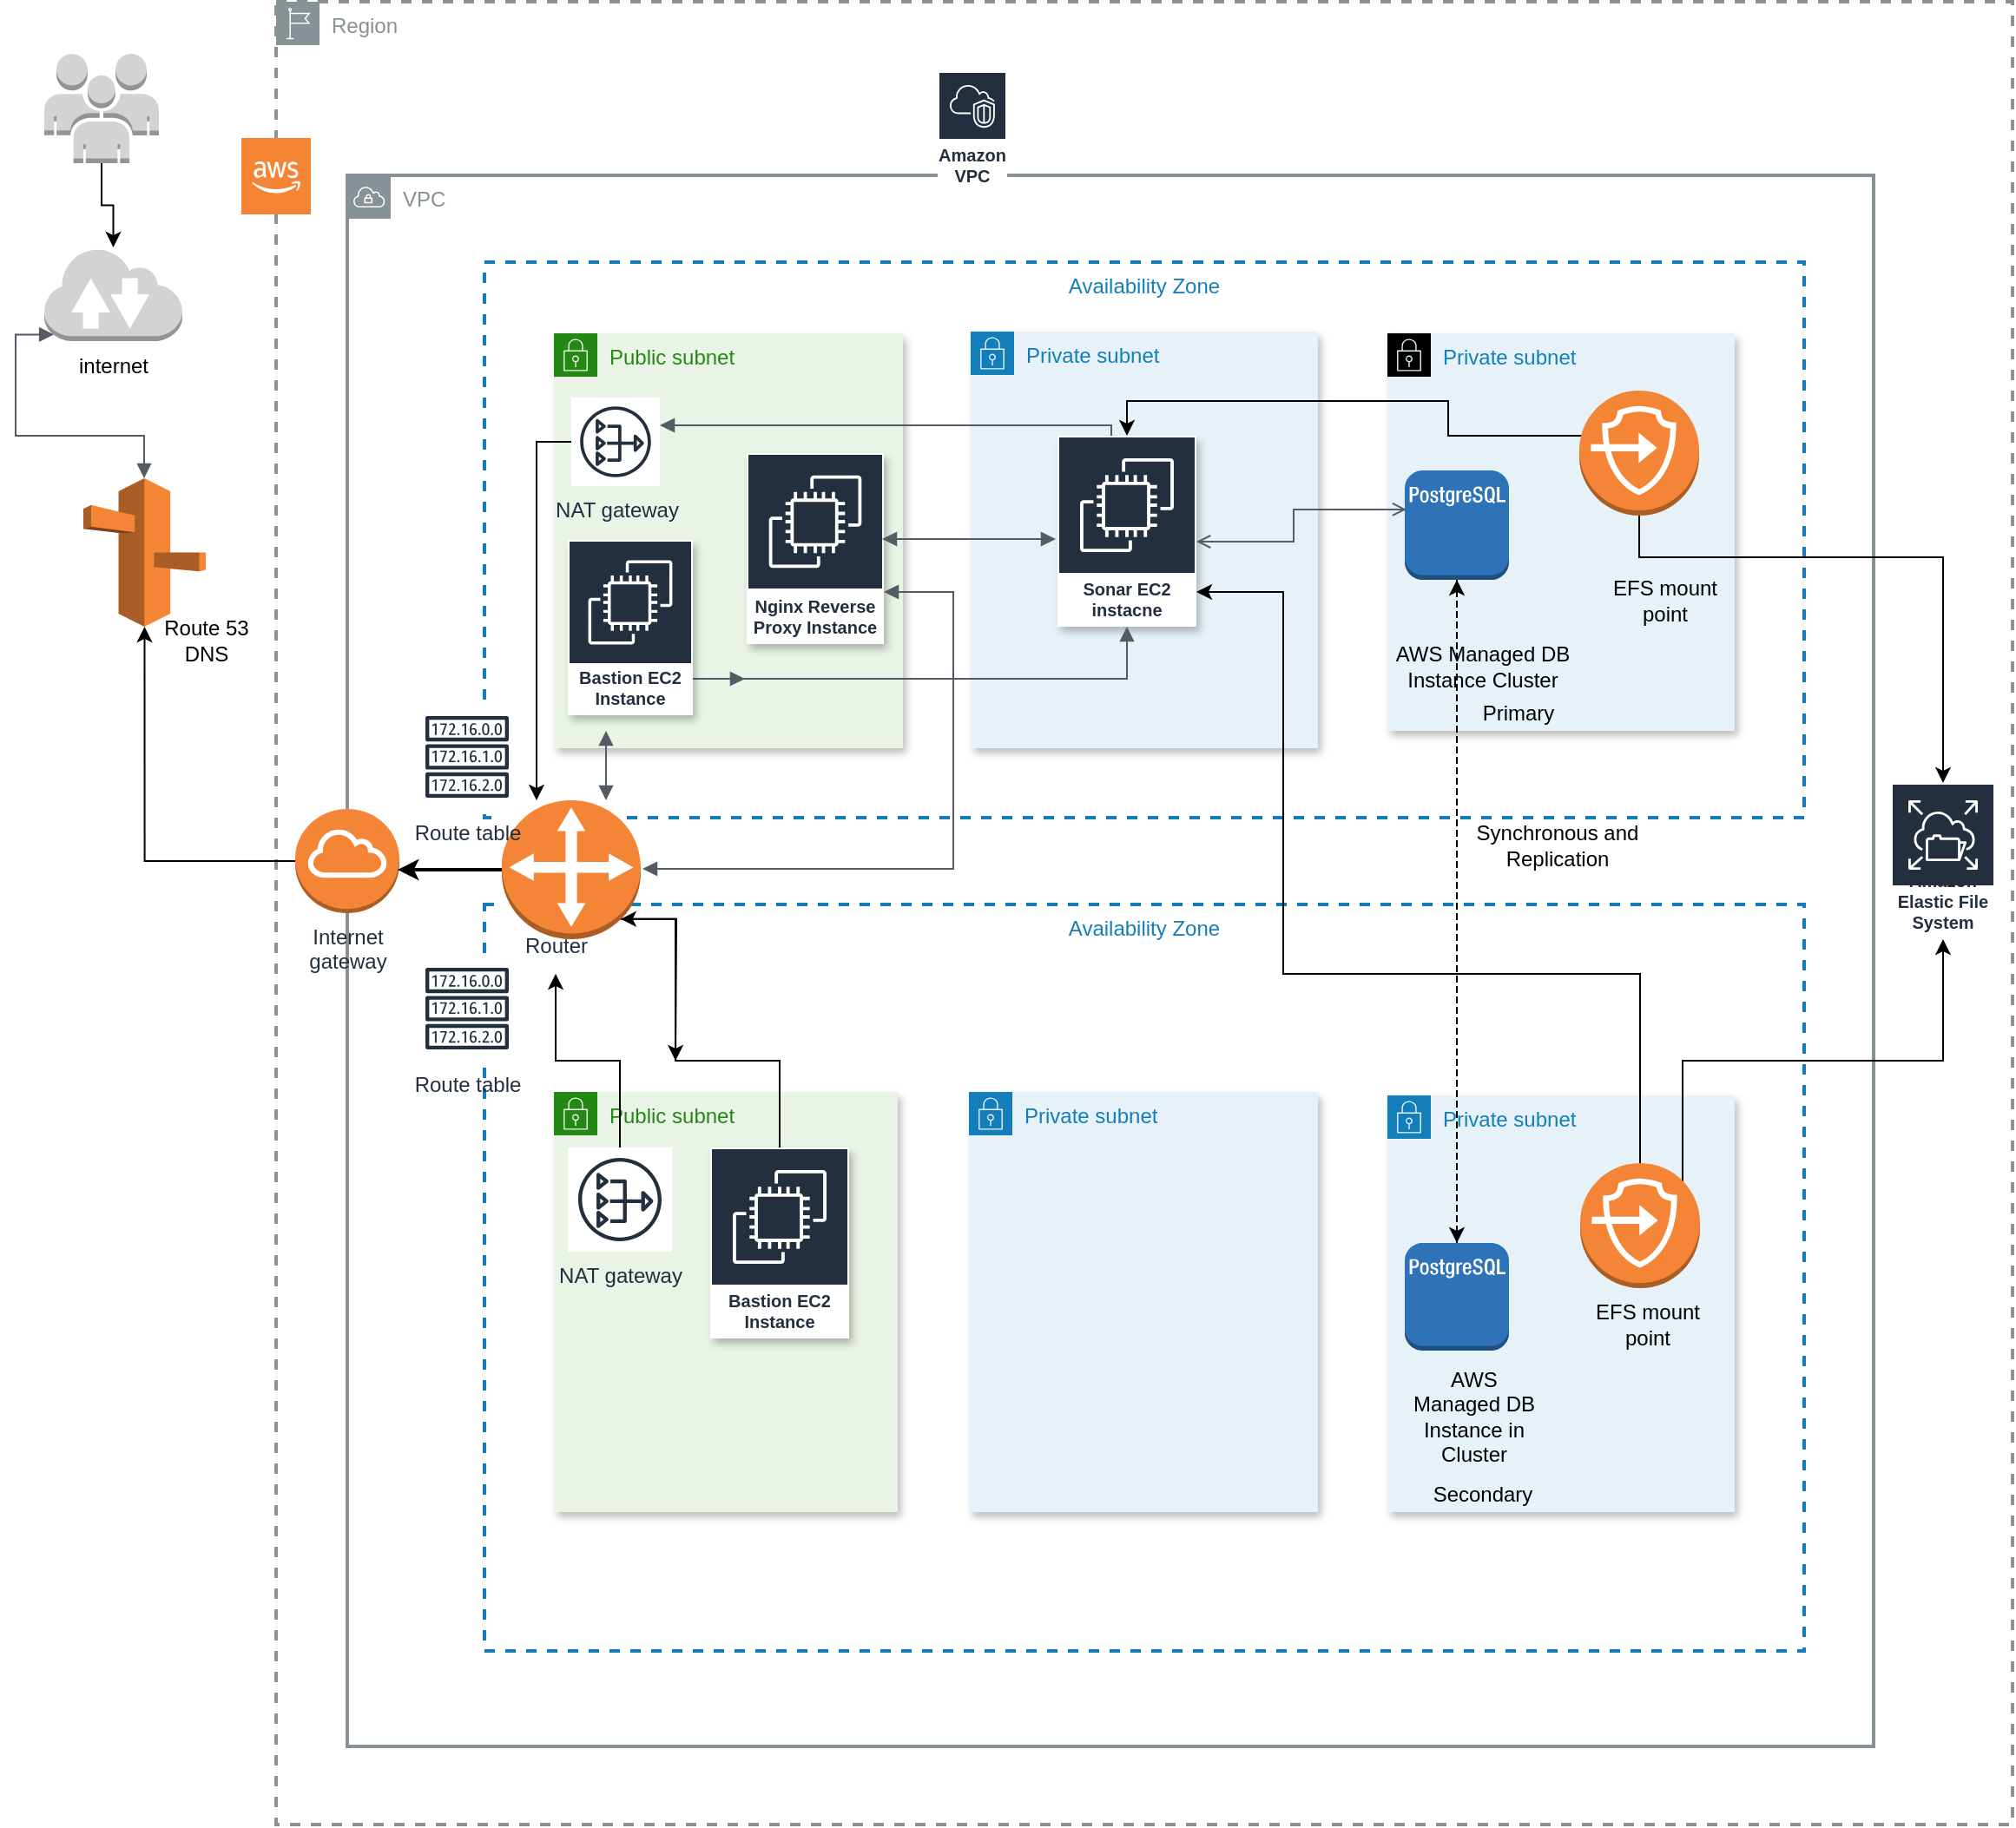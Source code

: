 <mxfile version="10.6.8" type="device"><diagram id="PAJFEWw8Y4S1fJypTCF1" name="Page-1"><mxGraphModel dx="1690" dy="484" grid="1" gridSize="10" guides="1" tooltips="1" connect="1" arrows="1" fold="1" page="1" pageScale="1" pageWidth="850" pageHeight="1100" math="0" shadow="0"><root><mxCell id="0"/><mxCell id="1" parent="0"/><mxCell id="mOAL8eo5iS4zldXSdfOo-4" value="Region" style="outlineConnect=0;gradientColor=none;html=1;whiteSpace=wrap;fontSize=12;fontStyle=0;shape=mxgraph.aws4.group;grIcon=mxgraph.aws4.group_region;strokeColor=#879196;fillColor=none;verticalAlign=top;align=left;spacingLeft=30;fontColor=#879196;dashed=1;strokeWidth=2;" parent="1" vertex="1"><mxGeometry x="40" y="10" width="1000" height="1050" as="geometry"/></mxCell><mxCell id="mOAL8eo5iS4zldXSdfOo-6" value="VPC" style="outlineConnect=0;gradientColor=none;html=1;whiteSpace=wrap;fontSize=12;fontStyle=0;shape=mxgraph.aws4.group;grIcon=mxgraph.aws4.group_vpc;strokeColor=#879196;fillColor=none;verticalAlign=top;align=left;spacingLeft=30;fontColor=#879196;dashed=0;strokeWidth=2;" parent="1" vertex="1"><mxGeometry x="81" y="110" width="879" height="905" as="geometry"/></mxCell><mxCell id="mOAL8eo5iS4zldXSdfOo-12" value="Availability Zone" style="fillColor=none;strokeColor=#147EBA;dashed=1;verticalAlign=top;fontStyle=0;fontColor=#147EBA;strokeWidth=2;" parent="1" vertex="1"><mxGeometry x="160" y="160" width="760" height="320" as="geometry"/></mxCell><mxCell id="mOAL8eo5iS4zldXSdfOo-13" value="Availability Zone" style="fillColor=none;strokeColor=#147EBA;dashed=1;verticalAlign=top;fontStyle=0;fontColor=#147EBA;strokeWidth=2;" parent="1" vertex="1"><mxGeometry x="160" y="530" width="760" height="430" as="geometry"/></mxCell><mxCell id="mOAL8eo5iS4zldXSdfOo-33" value="Private subnet" style="points=[[0,0],[0.25,0],[0.5,0],[0.75,0],[1,0],[1,0.25],[1,0.5],[1,0.75],[1,1],[0.75,1],[0.5,1],[0.25,1],[0,1],[0,0.75],[0,0.5],[0,0.25]];outlineConnect=0;gradientColor=none;html=1;whiteSpace=wrap;fontSize=12;fontStyle=0;shape=mxgraph.aws4.group;grIcon=mxgraph.aws4.group_security_group;grStroke=0;strokeColor=#147EBA;fillColor=#E6F2F8;verticalAlign=top;align=left;spacingLeft=30;fontColor=#147EBA;dashed=0;shadow=1;" parent="1" vertex="1"><mxGeometry x="439" y="638" width="201" height="242" as="geometry"/></mxCell><mxCell id="mOAL8eo5iS4zldXSdfOo-35" value="Public subnet" style="points=[[0,0],[0.25,0],[0.5,0],[0.75,0],[1,0],[1,0.25],[1,0.5],[1,0.75],[1,1],[0.75,1],[0.5,1],[0.25,1],[0,1],[0,0.75],[0,0.5],[0,0.25]];outlineConnect=0;gradientColor=none;html=1;whiteSpace=wrap;fontSize=12;fontStyle=0;shape=mxgraph.aws4.group;grIcon=mxgraph.aws4.group_security_group;grStroke=0;strokeColor=#248814;fillColor=#E9F3E6;verticalAlign=top;align=left;spacingLeft=30;fontColor=#248814;dashed=0;shadow=1;" parent="1" vertex="1"><mxGeometry x="200" y="638" width="198" height="242" as="geometry"/></mxCell><mxCell id="mOAL8eo5iS4zldXSdfOo-36" value="Public subnet" style="points=[[0,0],[0.25,0],[0.5,0],[0.75,0],[1,0],[1,0.25],[1,0.5],[1,0.75],[1,1],[0.75,1],[0.5,1],[0.25,1],[0,1],[0,0.75],[0,0.5],[0,0.25]];outlineConnect=0;gradientColor=none;html=1;whiteSpace=wrap;fontSize=12;fontStyle=0;shape=mxgraph.aws4.group;grIcon=mxgraph.aws4.group_security_group;grStroke=0;strokeColor=#248814;fillColor=#E9F3E6;verticalAlign=top;align=left;spacingLeft=30;fontColor=#248814;dashed=0;shadow=1;" parent="1" vertex="1"><mxGeometry x="200" y="201" width="201" height="239" as="geometry"/></mxCell><mxCell id="mOAL8eo5iS4zldXSdfOo-38" value="Private subnet" style="points=[[0,0],[0.25,0],[0.5,0],[0.75,0],[1,0],[1,0.25],[1,0.5],[1,0.75],[1,1],[0.75,1],[0.5,1],[0.25,1],[0,1],[0,0.75],[0,0.5],[0,0.25]];outlineConnect=0;gradientColor=none;html=1;whiteSpace=wrap;fontSize=12;fontStyle=0;shape=mxgraph.aws4.group;grIcon=mxgraph.aws4.group_security_group;grStroke=0;strokeColor=none;fillColor=#E6F2F8;verticalAlign=top;align=left;spacingLeft=30;fontColor=#147EBA;dashed=0;shadow=1;" parent="1" vertex="1"><mxGeometry x="680" y="201" width="200" height="229" as="geometry"/></mxCell><mxCell id="mOAL8eo5iS4zldXSdfOo-39" value="Private subnet" style="points=[[0,0],[0.25,0],[0.5,0],[0.75,0],[1,0],[1,0.25],[1,0.5],[1,0.75],[1,1],[0.75,1],[0.5,1],[0.25,1],[0,1],[0,0.75],[0,0.5],[0,0.25]];outlineConnect=0;gradientColor=none;html=1;whiteSpace=wrap;fontSize=12;fontStyle=0;shape=mxgraph.aws4.group;grIcon=mxgraph.aws4.group_security_group;grStroke=0;strokeColor=#147EBA;fillColor=#E6F2F8;verticalAlign=top;align=left;spacingLeft=30;fontColor=#147EBA;dashed=0;shadow=1;" parent="1" vertex="1"><mxGeometry x="440" y="200" width="200" height="240" as="geometry"/></mxCell><mxCell id="mOAL8eo5iS4zldXSdfOo-40" value="Private subnet" style="points=[[0,0],[0.25,0],[0.5,0],[0.75,0],[1,0],[1,0.25],[1,0.5],[1,0.75],[1,1],[0.75,1],[0.5,1],[0.25,1],[0,1],[0,0.75],[0,0.5],[0,0.25]];outlineConnect=0;gradientColor=none;html=1;whiteSpace=wrap;fontSize=12;fontStyle=0;shape=mxgraph.aws4.group;grIcon=mxgraph.aws4.group_security_group;grStroke=0;strokeColor=#147EBA;fillColor=#E6F2F8;verticalAlign=top;align=left;spacingLeft=30;fontColor=#147EBA;dashed=0;shadow=1;" parent="1" vertex="1"><mxGeometry x="680" y="640" width="200" height="240" as="geometry"/></mxCell><mxCell id="mOAL8eo5iS4zldXSdfOo-41" value="" style="outlineConnect=0;dashed=0;verticalLabelPosition=bottom;verticalAlign=top;align=center;html=1;shape=mxgraph.aws3.cloud_2;fillColor=#F58534;gradientColor=none;" parent="1" vertex="1"><mxGeometry x="20" y="88.5" width="40" height="44" as="geometry"/></mxCell><mxCell id="mOAL8eo5iS4zldXSdfOo-43" value="Internet&#10;gateway" style="outlineConnect=0;fontColor=#232F3E;gradientColor=none;strokeColor=#232F3E;fillColor=#ffffff;dashed=0;verticalLabelPosition=bottom;verticalAlign=top;align=center;html=1;fontSize=12;fontStyle=0;aspect=fixed;shape=mxgraph.aws4.resourceIcon;resIcon=mxgraph.aws4.internet_gateway;" parent="1" vertex="1"><mxGeometry x="51" y="475" width="60" height="60" as="geometry"/></mxCell><mxCell id="0wr5PAol2j56ETpaUhNL-114" style="edgeStyle=orthogonalEdgeStyle;rounded=0;orthogonalLoop=1;jettySize=auto;html=1;entryX=0.5;entryY=1;entryDx=0;entryDy=0;entryPerimeter=0;strokeWidth=1;" edge="1" parent="1" source="mOAL8eo5iS4zldXSdfOo-47" target="0wr5PAol2j56ETpaUhNL-113"><mxGeometry relative="1" as="geometry"/></mxCell><mxCell id="mOAL8eo5iS4zldXSdfOo-47" value="" style="outlineConnect=0;dashed=0;verticalLabelPosition=bottom;verticalAlign=top;align=center;html=1;shape=mxgraph.aws3.internet_gateway;fillColor=#F58536;gradientColor=none;" parent="1" vertex="1"><mxGeometry x="51" y="475" width="60" height="60" as="geometry"/></mxCell><mxCell id="mOAL8eo5iS4zldXSdfOo-49" value="Amazon VPC" style="outlineConnect=0;fontColor=#232F3E;gradientColor=none;strokeColor=#ffffff;fillColor=#232F3E;dashed=0;verticalLabelPosition=middle;verticalAlign=bottom;align=center;html=1;whiteSpace=wrap;fontSize=10;fontStyle=1;spacing=3;shape=mxgraph.aws4.productIcon;prIcon=mxgraph.aws4.vpc;" parent="1" vertex="1"><mxGeometry x="421" y="50" width="40" height="70" as="geometry"/></mxCell><mxCell id="0wr5PAol2j56ETpaUhNL-76" style="edgeStyle=orthogonalEdgeStyle;rounded=0;orthogonalLoop=1;jettySize=auto;html=1;strokeWidth=1;" edge="1" parent="1" source="mOAL8eo5iS4zldXSdfOo-51"><mxGeometry relative="1" as="geometry"><mxPoint x="201" y="570" as="targetPoint"/><Array as="points"><mxPoint x="238" y="620"/><mxPoint x="201" y="620"/></Array></mxGeometry></mxCell><mxCell id="mOAL8eo5iS4zldXSdfOo-51" value="NAT gateway" style="outlineConnect=0;fontColor=#232F3E;gradientColor=none;strokeColor=#232F3E;fillColor=#ffffff;dashed=0;verticalLabelPosition=bottom;verticalAlign=top;align=center;html=1;fontSize=12;fontStyle=0;aspect=fixed;shape=mxgraph.aws4.resourceIcon;resIcon=mxgraph.aws4.nat_gateway;" parent="1" vertex="1"><mxGeometry x="208" y="670" width="60" height="60" as="geometry"/></mxCell><mxCell id="0wr5PAol2j56ETpaUhNL-68" style="edgeStyle=orthogonalEdgeStyle;rounded=0;orthogonalLoop=1;jettySize=auto;html=1;strokeWidth=1;" edge="1" parent="1" source="mOAL8eo5iS4zldXSdfOo-52" target="mOAL8eo5iS4zldXSdfOo-55"><mxGeometry relative="1" as="geometry"><Array as="points"><mxPoint x="190" y="264"/></Array></mxGeometry></mxCell><mxCell id="mOAL8eo5iS4zldXSdfOo-52" value="NAT gateway" style="outlineConnect=0;fontColor=#232F3E;gradientColor=none;strokeColor=#232F3E;fillColor=#ffffff;dashed=0;verticalLabelPosition=bottom;verticalAlign=top;align=center;html=1;fontSize=12;fontStyle=0;aspect=fixed;shape=mxgraph.aws4.resourceIcon;resIcon=mxgraph.aws4.nat_gateway;" parent="1" vertex="1"><mxGeometry x="210" y="238" width="51" height="51" as="geometry"/></mxCell><mxCell id="mOAL8eo5iS4zldXSdfOo-55" value="Router" style="outlineConnect=0;fontColor=#232F3E;gradientColor=none;strokeColor=#232F3E;fillColor=#ffffff;dashed=0;verticalLabelPosition=bottom;verticalAlign=top;align=center;html=1;fontSize=12;fontStyle=0;aspect=fixed;shape=mxgraph.aws4.resourceIcon;resIcon=mxgraph.aws4.router;" parent="1" vertex="1"><mxGeometry x="165.5" y="470" width="70" height="70" as="geometry"/></mxCell><mxCell id="0wr5PAol2j56ETpaUhNL-59" style="edgeStyle=orthogonalEdgeStyle;rounded=0;orthogonalLoop=1;jettySize=auto;html=1;exitX=0;exitY=0.5;exitDx=0;exitDy=0;exitPerimeter=0;entryX=0.983;entryY=0.583;entryDx=0;entryDy=0;entryPerimeter=0;strokeWidth=2;" edge="1" parent="1" source="mOAL8eo5iS4zldXSdfOo-56" target="mOAL8eo5iS4zldXSdfOo-43"><mxGeometry relative="1" as="geometry"/></mxCell><mxCell id="0wr5PAol2j56ETpaUhNL-89" style="edgeStyle=orthogonalEdgeStyle;rounded=0;orthogonalLoop=1;jettySize=auto;html=1;exitX=0.855;exitY=0.855;exitDx=0;exitDy=0;exitPerimeter=0;strokeWidth=1;" edge="1" parent="1" source="mOAL8eo5iS4zldXSdfOo-56"><mxGeometry relative="1" as="geometry"><mxPoint x="270" y="620" as="targetPoint"/></mxGeometry></mxCell><mxCell id="mOAL8eo5iS4zldXSdfOo-56" value="" style="outlineConnect=0;dashed=0;verticalLabelPosition=bottom;verticalAlign=top;align=center;html=1;shape=mxgraph.aws3.customer_gateway;fillColor=#F58536;gradientColor=none;" parent="1" vertex="1"><mxGeometry x="170" y="470" width="80" height="80" as="geometry"/></mxCell><mxCell id="mOAL8eo5iS4zldXSdfOo-67" value="" style="edgeStyle=orthogonalEdgeStyle;rounded=0;orthogonalLoop=1;jettySize=auto;html=1;dashed=1;horizontal=1;" parent="1" source="mOAL8eo5iS4zldXSdfOo-57" target="mOAL8eo5iS4zldXSdfOo-58" edge="1"><mxGeometry relative="1" as="geometry"><mxPoint x="750" y="590" as="targetPoint"/></mxGeometry></mxCell><mxCell id="mOAL8eo5iS4zldXSdfOo-57" value="" style="outlineConnect=0;dashed=1;verticalLabelPosition=bottom;verticalAlign=top;align=center;html=1;shape=mxgraph.aws3.postgre_sql_instance;fillColor=#2E73B8;gradientColor=none;" parent="1" vertex="1"><mxGeometry x="690" y="725" width="60" height="62" as="geometry"/></mxCell><mxCell id="mOAL8eo5iS4zldXSdfOo-68" style="edgeStyle=orthogonalEdgeStyle;rounded=0;orthogonalLoop=1;jettySize=auto;html=1;entryX=0.5;entryY=0;entryDx=0;entryDy=0;entryPerimeter=0;dashed=1;" parent="1" source="mOAL8eo5iS4zldXSdfOo-58" target="mOAL8eo5iS4zldXSdfOo-57" edge="1"><mxGeometry relative="1" as="geometry"/></mxCell><mxCell id="mOAL8eo5iS4zldXSdfOo-58" value="" style="outlineConnect=0;verticalLabelPosition=bottom;verticalAlign=top;align=center;html=1;shape=mxgraph.aws3.postgre_sql_instance;fillColor=#2E73B8;gradientColor=none;" parent="1" vertex="1"><mxGeometry x="690" y="280" width="60" height="63" as="geometry"/></mxCell><mxCell id="mOAL8eo5iS4zldXSdfOo-120" value="Sonar EC2 instacne" style="outlineConnect=0;fontColor=#232F3E;gradientColor=none;strokeColor=#ffffff;fillColor=#232F3E;dashed=0;verticalLabelPosition=middle;verticalAlign=bottom;align=center;html=1;whiteSpace=wrap;fontSize=10;fontStyle=1;spacing=3;shape=mxgraph.aws4.productIcon;prIcon=mxgraph.aws4.ec2;shadow=1;" parent="1" vertex="1"><mxGeometry x="490" y="260" width="80" height="110" as="geometry"/></mxCell><mxCell id="mOAL8eo5iS4zldXSdfOo-122" value="Nginx Reverse Proxy Instance" style="outlineConnect=0;fontColor=#232F3E;gradientColor=none;strokeColor=#ffffff;fillColor=#232F3E;dashed=0;verticalLabelPosition=middle;verticalAlign=bottom;align=center;html=1;whiteSpace=wrap;fontSize=10;fontStyle=1;spacing=3;shape=mxgraph.aws4.productIcon;prIcon=mxgraph.aws4.ec2;shadow=1;" parent="1" vertex="1"><mxGeometry x="311" y="270" width="79" height="110" as="geometry"/></mxCell><mxCell id="0wr5PAol2j56ETpaUhNL-87" style="edgeStyle=orthogonalEdgeStyle;rounded=0;orthogonalLoop=1;jettySize=auto;html=1;entryX=0.855;entryY=0.855;entryDx=0;entryDy=0;entryPerimeter=0;strokeWidth=1;" edge="1" parent="1" source="mOAL8eo5iS4zldXSdfOo-128" target="mOAL8eo5iS4zldXSdfOo-56"><mxGeometry relative="1" as="geometry"><Array as="points"><mxPoint x="330" y="620"/><mxPoint x="270" y="620"/><mxPoint x="270" y="538"/></Array></mxGeometry></mxCell><mxCell id="mOAL8eo5iS4zldXSdfOo-128" value="Bastion EC2 Instance" style="outlineConnect=0;fontColor=#232F3E;gradientColor=none;strokeColor=#ffffff;fillColor=#232F3E;dashed=0;verticalLabelPosition=middle;verticalAlign=bottom;align=center;html=1;whiteSpace=wrap;fontSize=10;fontStyle=1;spacing=3;shape=mxgraph.aws4.productIcon;prIcon=mxgraph.aws4.ec2;shadow=1;" parent="1" vertex="1"><mxGeometry x="290" y="670" width="80" height="110" as="geometry"/></mxCell><mxCell id="0wr5PAol2j56ETpaUhNL-39" value="" style="edgeStyle=orthogonalEdgeStyle;html=1;endArrow=open;elbow=vertical;startArrow=open;startFill=0;endFill=0;strokeColor=#545B64;rounded=0;entryX=0.017;entryY=0.357;entryDx=0;entryDy=0;entryPerimeter=0;strokeWidth=1;" edge="1" parent="1" target="mOAL8eo5iS4zldXSdfOo-58"><mxGeometry width="100" relative="1" as="geometry"><mxPoint x="570" y="321" as="sourcePoint"/><mxPoint x="661" y="320.5" as="targetPoint"/><Array as="points"><mxPoint x="626" y="321"/><mxPoint x="626" y="302"/></Array></mxGeometry></mxCell><mxCell id="0wr5PAol2j56ETpaUhNL-48" value="AWS Managed DB Instance Cluster" style="text;html=1;strokeColor=none;fillColor=none;align=center;verticalAlign=middle;whiteSpace=wrap;rounded=0;" vertex="1" parent="1"><mxGeometry x="680" y="376" width="110" height="34" as="geometry"/></mxCell><mxCell id="0wr5PAol2j56ETpaUhNL-49" value="AWS Managed DB Instance in Cluster" style="text;html=1;strokeColor=none;fillColor=none;align=center;verticalAlign=middle;whiteSpace=wrap;rounded=0;" vertex="1" parent="1"><mxGeometry x="690" y="800" width="80" height="50" as="geometry"/></mxCell><mxCell id="0wr5PAol2j56ETpaUhNL-50" value="Secondary" style="text;html=1;strokeColor=none;fillColor=none;align=center;verticalAlign=middle;whiteSpace=wrap;rounded=0;" vertex="1" parent="1"><mxGeometry x="690" y="860" width="90" height="20" as="geometry"/></mxCell><mxCell id="0wr5PAol2j56ETpaUhNL-51" value="Primary" style="text;html=1;strokeColor=none;fillColor=none;align=center;verticalAlign=middle;whiteSpace=wrap;rounded=0;direction=west;" vertex="1" parent="1"><mxGeometry x="717.5" y="410" width="75" height="20" as="geometry"/></mxCell><mxCell id="0wr5PAol2j56ETpaUhNL-54" value="" style="edgeStyle=orthogonalEdgeStyle;html=1;endArrow=block;elbow=vertical;startArrow=block;startFill=1;endFill=1;strokeColor=#545B64;rounded=0;strokeWidth=1;" edge="1" parent="1" target="mOAL8eo5iS4zldXSdfOo-120"><mxGeometry width="100" relative="1" as="geometry"><mxPoint x="310" y="400" as="sourcePoint"/><mxPoint x="380" y="407.5" as="targetPoint"/><Array as="points"><mxPoint x="280" y="400"/><mxPoint x="521" y="400"/></Array></mxGeometry></mxCell><mxCell id="0wr5PAol2j56ETpaUhNL-57" value="" style="edgeStyle=orthogonalEdgeStyle;html=1;endArrow=none;elbow=vertical;startArrow=block;startFill=1;strokeColor=#545B64;rounded=0;strokeWidth=1;" edge="1" parent="1" source="mOAL8eo5iS4zldXSdfOo-52" target="mOAL8eo5iS4zldXSdfOo-120"><mxGeometry width="100" relative="1" as="geometry"><mxPoint x="375" y="254" as="sourcePoint"/><mxPoint x="475" y="254" as="targetPoint"/><Array as="points"><mxPoint x="521" y="254"/></Array></mxGeometry></mxCell><mxCell id="0wr5PAol2j56ETpaUhNL-61" value="" style="edgeStyle=orthogonalEdgeStyle;html=1;endArrow=block;elbow=vertical;startArrow=block;startFill=1;endFill=1;strokeColor=#545B64;rounded=0;" edge="1" parent="1" target="mOAL8eo5iS4zldXSdfOo-122"><mxGeometry width="100" relative="1" as="geometry"><mxPoint x="251" y="509.5" as="sourcePoint"/><mxPoint x="351" y="510" as="targetPoint"/><Array as="points"><mxPoint x="430" y="510"/><mxPoint x="430" y="350"/></Array></mxGeometry></mxCell><mxCell id="0wr5PAol2j56ETpaUhNL-82" value="Synchronous and Replication" style="text;html=1;strokeColor=none;fillColor=none;align=center;verticalAlign=middle;whiteSpace=wrap;rounded=0;" vertex="1" parent="1"><mxGeometry x="717.5" y="482" width="120" height="28" as="geometry"/></mxCell><mxCell id="0wr5PAol2j56ETpaUhNL-83" value="Bastion EC2 Instance" style="outlineConnect=0;fontColor=#232F3E;gradientColor=none;strokeColor=#ffffff;fillColor=#232F3E;dashed=0;verticalLabelPosition=middle;verticalAlign=bottom;align=center;html=1;whiteSpace=wrap;fontSize=10;fontStyle=1;spacing=3;shape=mxgraph.aws4.productIcon;prIcon=mxgraph.aws4.ec2;shadow=1;" vertex="1" parent="1"><mxGeometry x="208" y="320" width="72" height="101" as="geometry"/></mxCell><mxCell id="0wr5PAol2j56ETpaUhNL-85" value="" style="edgeStyle=orthogonalEdgeStyle;html=1;endArrow=block;elbow=vertical;startArrow=block;startFill=1;endFill=1;strokeColor=#545B64;rounded=0;" edge="1" parent="1"><mxGeometry width="100" relative="1" as="geometry"><mxPoint x="389" y="319.5" as="sourcePoint"/><mxPoint x="489" y="319.5" as="targetPoint"/><Array as="points"><mxPoint x="470" y="320"/><mxPoint x="470" y="320"/></Array></mxGeometry></mxCell><mxCell id="0wr5PAol2j56ETpaUhNL-90" value="Amazon Elastic File System" style="outlineConnect=0;fontColor=#232F3E;gradientColor=none;strokeColor=#ffffff;fillColor=#232F3E;dashed=0;verticalLabelPosition=middle;verticalAlign=bottom;align=center;html=1;whiteSpace=wrap;fontSize=10;fontStyle=1;spacing=3;shape=mxgraph.aws4.productIcon;prIcon=mxgraph.aws4.elastic_file_system;" vertex="1" parent="1"><mxGeometry x="970" y="460" width="60" height="90" as="geometry"/></mxCell><mxCell id="0wr5PAol2j56ETpaUhNL-98" style="edgeStyle=orthogonalEdgeStyle;rounded=0;orthogonalLoop=1;jettySize=auto;html=1;exitX=0.855;exitY=0.145;exitDx=0;exitDy=0;exitPerimeter=0;strokeWidth=1;" edge="1" parent="1" source="0wr5PAol2j56ETpaUhNL-92" target="0wr5PAol2j56ETpaUhNL-90"><mxGeometry relative="1" as="geometry"><Array as="points"><mxPoint x="850" y="620"/><mxPoint x="1000" y="620"/></Array></mxGeometry></mxCell><mxCell id="0wr5PAol2j56ETpaUhNL-100" style="edgeStyle=orthogonalEdgeStyle;rounded=0;orthogonalLoop=1;jettySize=auto;html=1;exitX=0.5;exitY=0;exitDx=0;exitDy=0;exitPerimeter=0;strokeWidth=1;" edge="1" parent="1" source="0wr5PAol2j56ETpaUhNL-92" target="mOAL8eo5iS4zldXSdfOo-120"><mxGeometry relative="1" as="geometry"><Array as="points"><mxPoint x="826" y="570"/><mxPoint x="620" y="570"/><mxPoint x="620" y="350"/></Array></mxGeometry></mxCell><mxCell id="0wr5PAol2j56ETpaUhNL-92" value="" style="outlineConnect=0;dashed=0;verticalLabelPosition=bottom;verticalAlign=top;align=center;html=1;shape=mxgraph.aws3.endpoints;fillColor=#F58536;gradientColor=none;strokeWidth=2;" vertex="1" parent="1"><mxGeometry x="791" y="679" width="69" height="72" as="geometry"/></mxCell><mxCell id="0wr5PAol2j56ETpaUhNL-97" style="edgeStyle=orthogonalEdgeStyle;rounded=0;orthogonalLoop=1;jettySize=auto;html=1;strokeWidth=1;" edge="1" parent="1" source="0wr5PAol2j56ETpaUhNL-94" target="0wr5PAol2j56ETpaUhNL-90"><mxGeometry relative="1" as="geometry"><Array as="points"><mxPoint x="825" y="330"/><mxPoint x="1000" y="330"/></Array></mxGeometry></mxCell><mxCell id="0wr5PAol2j56ETpaUhNL-99" style="edgeStyle=orthogonalEdgeStyle;rounded=0;orthogonalLoop=1;jettySize=auto;html=1;exitX=0.145;exitY=0.145;exitDx=0;exitDy=0;exitPerimeter=0;strokeWidth=1;" edge="1" parent="1" source="0wr5PAol2j56ETpaUhNL-94" target="mOAL8eo5iS4zldXSdfOo-120"><mxGeometry relative="1" as="geometry"><Array as="points"><mxPoint x="801" y="260"/><mxPoint x="715" y="260"/><mxPoint x="715" y="240"/><mxPoint x="530" y="240"/></Array></mxGeometry></mxCell><mxCell id="0wr5PAol2j56ETpaUhNL-94" value="" style="outlineConnect=0;dashed=0;verticalLabelPosition=bottom;verticalAlign=top;align=center;html=1;shape=mxgraph.aws3.endpoints;fillColor=#F58536;gradientColor=none;strokeWidth=2;" vertex="1" parent="1"><mxGeometry x="790.5" y="234" width="69" height="72" as="geometry"/></mxCell><mxCell id="0wr5PAol2j56ETpaUhNL-95" value="EFS mount point" style="text;html=1;strokeColor=none;fillColor=none;align=center;verticalAlign=middle;whiteSpace=wrap;rounded=0;" vertex="1" parent="1"><mxGeometry x="795" y="757" width="70" height="30" as="geometry"/></mxCell><mxCell id="0wr5PAol2j56ETpaUhNL-96" value="EFS mount point" style="text;html=1;strokeColor=none;fillColor=none;align=center;verticalAlign=middle;whiteSpace=wrap;rounded=0;" vertex="1" parent="1"><mxGeometry x="805" y="340" width="70" height="30" as="geometry"/></mxCell><mxCell id="0wr5PAol2j56ETpaUhNL-104" value="Route table" style="outlineConnect=0;fontColor=#232F3E;gradientColor=none;strokeColor=#232F3E;fillColor=#ffffff;dashed=0;verticalLabelPosition=bottom;verticalAlign=top;align=center;html=1;fontSize=12;fontStyle=0;aspect=fixed;shape=mxgraph.aws4.resourceIcon;resIcon=mxgraph.aws4.route_table;" vertex="1" parent="1"><mxGeometry x="120" y="560" width="60" height="60" as="geometry"/></mxCell><mxCell id="0wr5PAol2j56ETpaUhNL-105" value="Route table" style="outlineConnect=0;fontColor=#232F3E;gradientColor=none;strokeColor=#232F3E;fillColor=#ffffff;dashed=0;verticalLabelPosition=bottom;verticalAlign=top;align=center;html=1;fontSize=12;fontStyle=0;aspect=fixed;shape=mxgraph.aws4.resourceIcon;resIcon=mxgraph.aws4.route_table;" vertex="1" parent="1"><mxGeometry x="120" y="415" width="60" height="60" as="geometry"/></mxCell><mxCell id="0wr5PAol2j56ETpaUhNL-110" value="" style="edgeStyle=orthogonalEdgeStyle;html=1;endArrow=block;elbow=vertical;startArrow=block;startFill=1;endFill=1;strokeColor=#545B64;rounded=0;" edge="1" parent="1"><mxGeometry width="100" relative="1" as="geometry"><mxPoint x="230" y="470" as="sourcePoint"/><mxPoint x="230" y="430" as="targetPoint"/><Array as="points"><mxPoint x="230" y="440"/><mxPoint x="230" y="440"/></Array></mxGeometry></mxCell><mxCell id="0wr5PAol2j56ETpaUhNL-113" value="" style="outlineConnect=0;dashed=0;verticalLabelPosition=bottom;verticalAlign=top;align=center;html=1;shape=mxgraph.aws3.route_53;fillColor=#F58536;gradientColor=none;strokeWidth=2;" vertex="1" parent="1"><mxGeometry x="-71" y="284.5" width="70.5" height="85.5" as="geometry"/></mxCell><mxCell id="0wr5PAol2j56ETpaUhNL-115" value="Route 53 DNS" style="text;html=1;strokeColor=none;fillColor=none;align=center;verticalAlign=middle;whiteSpace=wrap;rounded=0;" vertex="1" parent="1"><mxGeometry x="-30" y="366" width="60" height="24" as="geometry"/></mxCell><mxCell id="0wr5PAol2j56ETpaUhNL-121" value="" style="edgeStyle=orthogonalEdgeStyle;rounded=0;orthogonalLoop=1;jettySize=auto;html=1;strokeWidth=1;" edge="1" parent="1" source="0wr5PAol2j56ETpaUhNL-116" target="0wr5PAol2j56ETpaUhNL-117"><mxGeometry relative="1" as="geometry"/></mxCell><mxCell id="0wr5PAol2j56ETpaUhNL-116" value="" style="outlineConnect=0;dashed=0;verticalLabelPosition=bottom;verticalAlign=top;align=center;html=1;shape=mxgraph.aws3.users;fillColor=#D2D3D3;gradientColor=none;strokeWidth=2;" vertex="1" parent="1"><mxGeometry x="-93.5" y="40" width="66" height="63" as="geometry"/></mxCell><mxCell id="0wr5PAol2j56ETpaUhNL-117" value="internet" style="outlineConnect=0;dashed=0;verticalLabelPosition=bottom;verticalAlign=top;align=center;html=1;shape=mxgraph.aws3.internet_2;fillColor=#D2D3D3;gradientColor=none;strokeWidth=2;" vertex="1" parent="1"><mxGeometry x="-93.5" y="151.5" width="79.5" height="54" as="geometry"/></mxCell><mxCell id="0wr5PAol2j56ETpaUhNL-123" value="" style="edgeStyle=orthogonalEdgeStyle;html=1;endArrow=block;elbow=vertical;startArrow=block;startFill=1;endFill=1;strokeColor=#545B64;rounded=0;exitX=0.07;exitY=0.93;exitDx=0;exitDy=0;exitPerimeter=0;" edge="1" parent="1" source="0wr5PAol2j56ETpaUhNL-117" target="0wr5PAol2j56ETpaUhNL-113"><mxGeometry width="100" relative="1" as="geometry"><mxPoint x="-193" y="238" as="sourcePoint"/><mxPoint x="-93" y="238" as="targetPoint"/><Array as="points"><mxPoint x="-110" y="202"/><mxPoint x="-110" y="260"/><mxPoint x="-36" y="260"/></Array></mxGeometry></mxCell></root></mxGraphModel></diagram></mxfile>